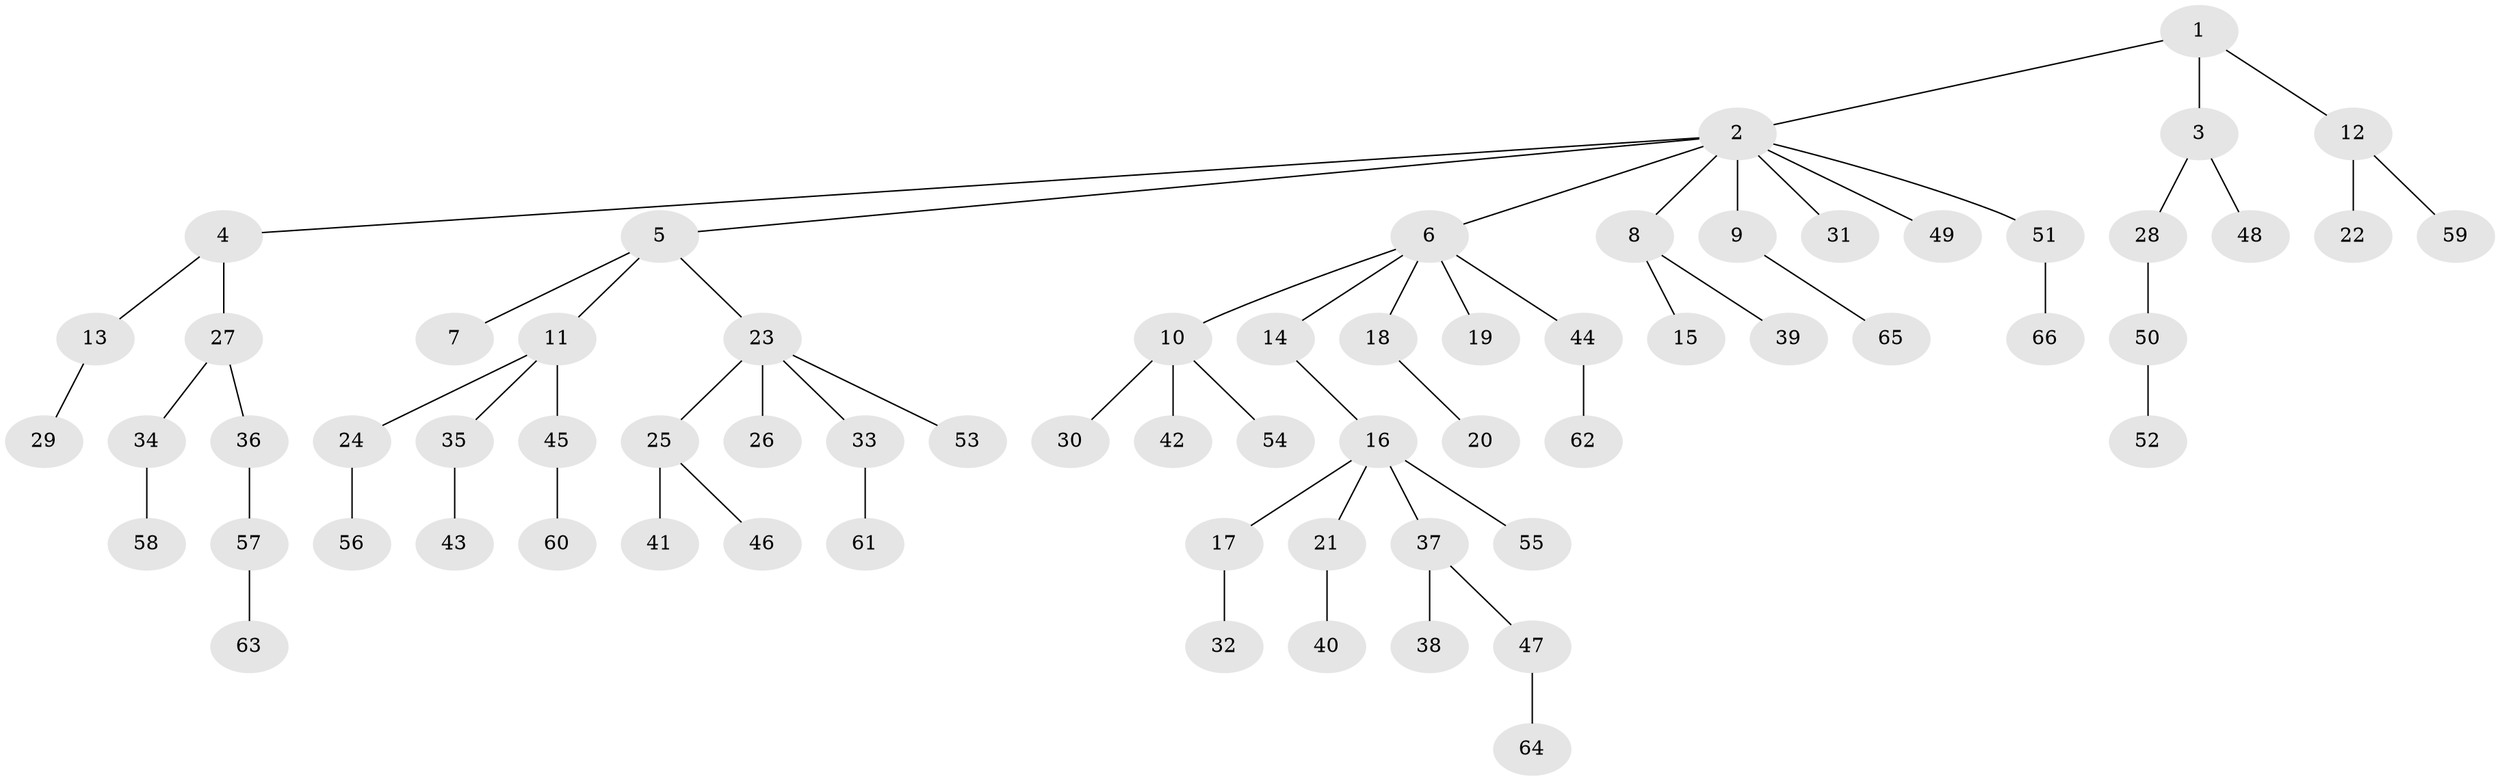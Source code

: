 // Generated by graph-tools (version 1.1) at 2025/26/03/09/25 03:26:32]
// undirected, 66 vertices, 65 edges
graph export_dot {
graph [start="1"]
  node [color=gray90,style=filled];
  1;
  2;
  3;
  4;
  5;
  6;
  7;
  8;
  9;
  10;
  11;
  12;
  13;
  14;
  15;
  16;
  17;
  18;
  19;
  20;
  21;
  22;
  23;
  24;
  25;
  26;
  27;
  28;
  29;
  30;
  31;
  32;
  33;
  34;
  35;
  36;
  37;
  38;
  39;
  40;
  41;
  42;
  43;
  44;
  45;
  46;
  47;
  48;
  49;
  50;
  51;
  52;
  53;
  54;
  55;
  56;
  57;
  58;
  59;
  60;
  61;
  62;
  63;
  64;
  65;
  66;
  1 -- 2;
  1 -- 3;
  1 -- 12;
  2 -- 4;
  2 -- 5;
  2 -- 6;
  2 -- 8;
  2 -- 9;
  2 -- 31;
  2 -- 49;
  2 -- 51;
  3 -- 28;
  3 -- 48;
  4 -- 13;
  4 -- 27;
  5 -- 7;
  5 -- 11;
  5 -- 23;
  6 -- 10;
  6 -- 14;
  6 -- 18;
  6 -- 19;
  6 -- 44;
  8 -- 15;
  8 -- 39;
  9 -- 65;
  10 -- 30;
  10 -- 42;
  10 -- 54;
  11 -- 24;
  11 -- 35;
  11 -- 45;
  12 -- 22;
  12 -- 59;
  13 -- 29;
  14 -- 16;
  16 -- 17;
  16 -- 21;
  16 -- 37;
  16 -- 55;
  17 -- 32;
  18 -- 20;
  21 -- 40;
  23 -- 25;
  23 -- 26;
  23 -- 33;
  23 -- 53;
  24 -- 56;
  25 -- 41;
  25 -- 46;
  27 -- 34;
  27 -- 36;
  28 -- 50;
  33 -- 61;
  34 -- 58;
  35 -- 43;
  36 -- 57;
  37 -- 38;
  37 -- 47;
  44 -- 62;
  45 -- 60;
  47 -- 64;
  50 -- 52;
  51 -- 66;
  57 -- 63;
}
